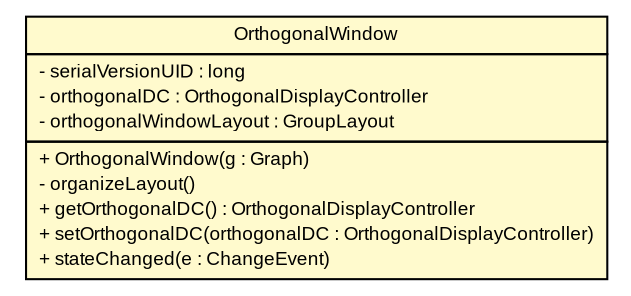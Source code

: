 #!/usr/local/bin/dot
#
# Class diagram 
# Generated by UMLGraph version R5_6 (http://www.umlgraph.org/)
#

digraph G {
	edge [fontname="arial",fontsize=10,labelfontname="arial",labelfontsize=10];
	node [fontname="arial",fontsize=10,shape=plaintext];
	nodesep=0.25;
	ranksep=0.5;
	// pfc.gui.windows.algorithms.OrthogonalWindow
	c12343 [label=<<table title="pfc.gui.windows.algorithms.OrthogonalWindow" border="0" cellborder="1" cellspacing="0" cellpadding="2" port="p" bgcolor="lemonChiffon" href="./OrthogonalWindow.html">
		<tr><td><table border="0" cellspacing="0" cellpadding="1">
<tr><td align="center" balign="center"> OrthogonalWindow </td></tr>
		</table></td></tr>
		<tr><td><table border="0" cellspacing="0" cellpadding="1">
<tr><td align="left" balign="left"> - serialVersionUID : long </td></tr>
<tr><td align="left" balign="left"> - orthogonalDC : OrthogonalDisplayController </td></tr>
<tr><td align="left" balign="left"> - orthogonalWindowLayout : GroupLayout </td></tr>
		</table></td></tr>
		<tr><td><table border="0" cellspacing="0" cellpadding="1">
<tr><td align="left" balign="left"> + OrthogonalWindow(g : Graph) </td></tr>
<tr><td align="left" balign="left"> - organizeLayout() </td></tr>
<tr><td align="left" balign="left"> + getOrthogonalDC() : OrthogonalDisplayController </td></tr>
<tr><td align="left" balign="left"> + setOrthogonalDC(orthogonalDC : OrthogonalDisplayController) </td></tr>
<tr><td align="left" balign="left"> + stateChanged(e : ChangeEvent) </td></tr>
		</table></td></tr>
		</table>>, URL="./OrthogonalWindow.html", fontname="arial", fontcolor="black", fontsize=9.0];
}

